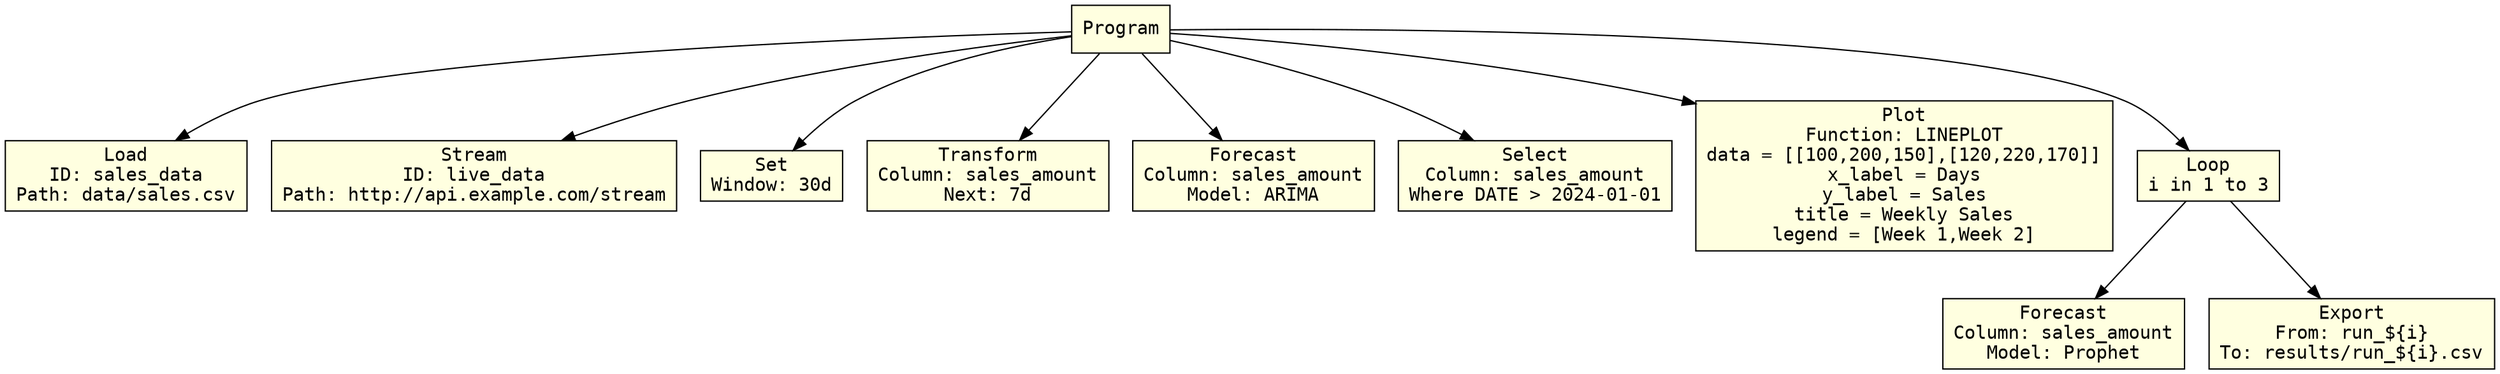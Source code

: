 digraph AST {
  node [fontname="Courier"];
  node0 [label="Program", shape=box, style=filled, fillcolor=lightyellow];
  node1 [label="Load\nID: sales_data\nPath: data/sales.csv", shape=box, style=filled, fillcolor=lightyellow];
  node0 -> node1;
  node2 [label="Stream\nID: live_data\nPath: http://api.example.com/stream", shape=box, style=filled, fillcolor=lightyellow];
  node0 -> node2;
  node3 [label="Set\nWindow: 30d", shape=box, style=filled, fillcolor=lightyellow];
  node0 -> node3;
  node4 [label="Transform\nColumn: sales_amount\nNext: 7d", shape=box, style=filled, fillcolor=lightyellow];
  node0 -> node4;
  node5 [label="Forecast\nColumn: sales_amount\nModel: ARIMA", shape=box, style=filled, fillcolor=lightyellow];
  node0 -> node5;
  node6 [label="Select\nColumn: sales_amount\nWhere DATE > 2024-01-01", shape=box, style=filled, fillcolor=lightyellow];
  node0 -> node6;
  node7 [label="Plot\nFunction: LINEPLOT\ndata = [[100,200,150],[120,220,170]]\nx_label = Days\ny_label = Sales\ntitle = Weekly Sales\nlegend = [Week 1,Week 2]", shape=box, style=filled, fillcolor=lightyellow];
  node0 -> node7;
  node8 [label="Loop\ni in 1 to 3", shape=box, style=filled, fillcolor=lightyellow];
  node9 [label="Forecast\nColumn: sales_amount\nModel: Prophet", shape=box, style=filled, fillcolor=lightyellow];
  node8 -> node9;
  node10 [label="Export\nFrom: run_${i}\nTo: results/run_${i}.csv", shape=box, style=filled, fillcolor=lightyellow];
  node8 -> node10;
  node0 -> node8;
}
